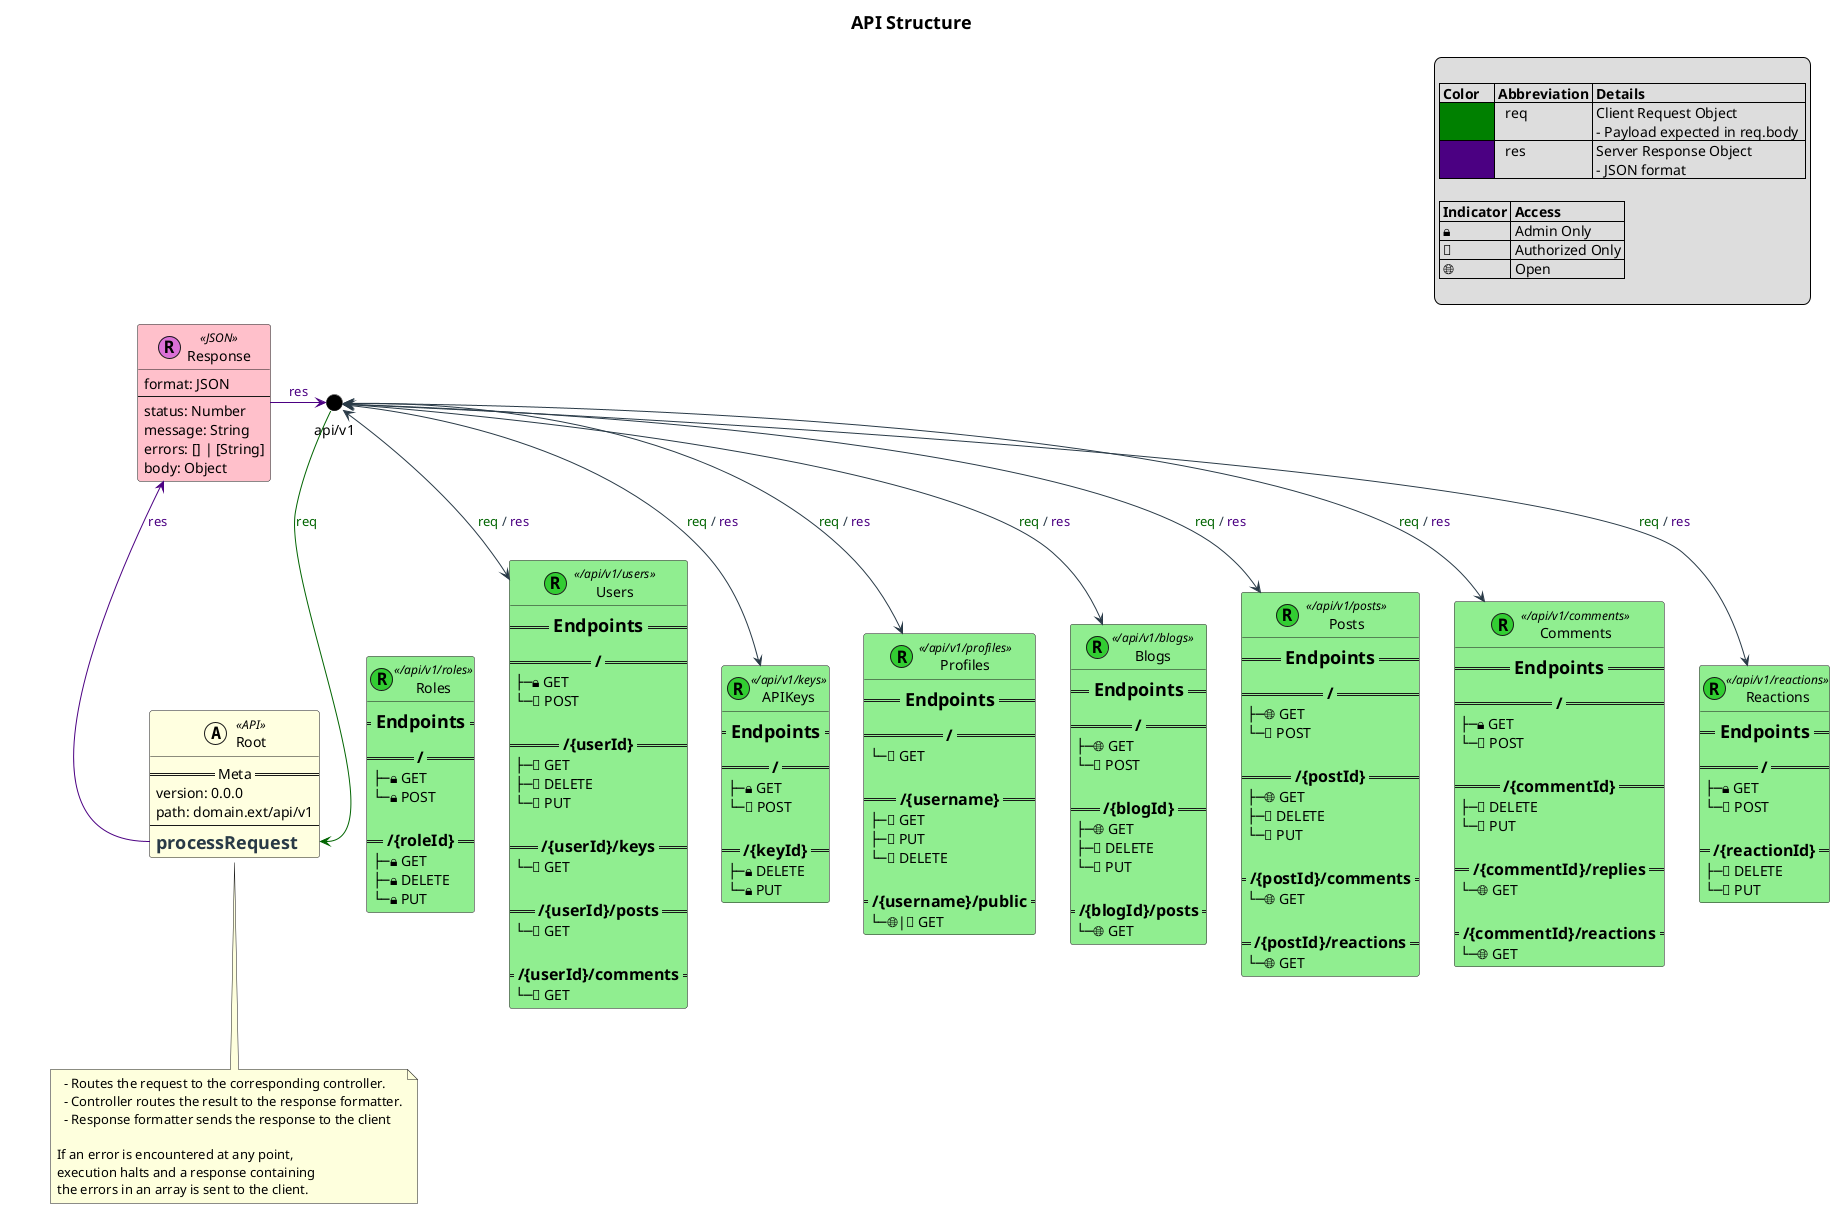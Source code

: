 @startuml

!function $resource($alias,$path) !return "class " + $alias + "<<(R,LimeGreen) "+"/api/v1/"+$path+">>" + "#LightGreen"
!function $seperator($text) !return "=="+"<U+0020>"+$text+"<U+0020>"+"=="

!$req_res_pipeline="#line:293A47;text:Black : <color DarkGreen> req <color 293A47>/<color Indigo> res "
!$req_line="#line:DarkGreen;text:DarkGreen : req"
!$res_line="#line:Indigo;text:Indigo : res"

title =API Structure

legend top right

|= Color    |= Abbreviation |= Details |
| <#008000> |   req         | Client Request Object\n - Payload expected in req.body  |
| <#4b0082> |   res         | Server Response Object\n - JSON format|

|= Indicator |= Access         |
| 🔒         | Admin Only      |
| 🔑         | Authorized Only |
| 🌐         | Open            |

endlegend

together {  

  class Root << (A,LightYellow) API >> #LightYellow {
    $seperator("Meta")
    version: 0.0.0
    path: domain.ext/api/v1
    --
    ==<color 293A47>processRequest
  }

  circle api/v1 #Black

  class Response << (R, Orchid) JSON>> #Pink {
    format: JSON
    --
    status: Number
    message: String
    errors: [] | [String]
    body: Object
  }
}

together {
  $resource(Users,"users") {
    =$seperator("Endpoints")
    ==$seperator("/")
      ├─🔒 GET 
      └─🔑 POST

    ==$seperator("/{userId}")
      ├─🔑 GET
      ├─🔑 DELETE 
      └─🔑 PUT
    
    ==$seperator("/{userId}/keys")
       └─🔑 GET

    ==$seperator("/{userId}/posts")
       └─🔑 GET

    ==$seperator("/{userId}/comments")
       └─🔑 GET
  }
  $resource(APIKeys,"keys") {
    =$seperator("Endpoints")
    ==$seperator("/")
      ├─🔒 GET 
      └─🔑 POST

    ==$seperator("/{keyId}")
      ├─🔒 DELETE 
      └─🔒 PUT
  }
  $resource(Profiles,"profiles"){
    =$seperator("Endpoints")
    ==$seperator("/")
      └─🔑 GET

    ==$seperator("/{username}")
      ├─🔑 GET
      ├─🔑 PUT
      └─🔑 DELETE

    ==$seperator("/{username}/public")
       └─🌐|🔑 GET
  }

  $resource(Blogs,"blogs") {
    =$seperator("Endpoints")
    ==$seperator("/")
      ├─🌐 GET 
      └─🔑 POST

    ==$seperator("/{blogId}")
      ├─🌐 GET
      ├─🔑 DELETE 
      └─🔑 PUT

    ==$seperator("/{blogId}/posts")
       └─🌐 GET 
  }

  $resource(Posts,"posts") {
    =$seperator("Endpoints")
    ==$seperator("/")
      ├─🌐 GET 
      └─🔑 POST

    ==$seperator("/{postId}")
      ├─🌐 GET
      ├─🔑 DELETE 
      └─🔑 PUT

    ==$seperator("/{postId}/comments")
       └─🌐 GET

    ==$seperator("/{postId}/reactions")
       └─🌐 GET
  }

  $resource(Comments,"comments") {
    =$seperator("Endpoints")
    ==$seperator("/")
      ├─🔒 GET 
      └─🔑 POST
    
    ==$seperator("/{commentId}")
      ├─🔑 DELETE 
      └─🔑 PUT

    ==$seperator("/{commentId}/replies")
       └─🌐 GET

    ==$seperator("/{commentId}/reactions")
       └─🌐 GET
  }

  $resource(Reactions,"reactions") {
    =$seperator("Endpoints")
    ==$seperator("/")
      ├─🔒 GET 
      └─🔑 POST

    ==$seperator("/{reactionId}")
      ├─🔑 DELETE 
      └─🔑 PUT
  }

    $resource(Roles,"roles") {
    =$seperator("Endpoints")
    ==$seperator("/")
      ├─🔒 GET 
      └─🔒 POST

    ==$seperator("/{roleId}")
      ├─🔒 GET
      ├─🔒 DELETE 
      └─🔒 PUT
  }
}

"api/v1" --> Root::processRequest $req_line
Root::processRequest --> Response $res_line
Response -> "api/v1" $res_line

"api/v1" <--> Users $req_res_pipeline
"api/v1" <--> APIKeys $req_res_pipeline
"api/v1" <--> Profiles $req_res_pipeline
"api/v1" <--> Blogs $req_res_pipeline
"api/v1" <--> Posts $req_res_pipeline
"api/v1" <--> Comments $req_res_pipeline
"api/v1" <--> Reactions $req_res_pipeline

note bottom of Root
  - Routes the request to the corresponding controller.
  - Controller routes the result to the response formatter.
  - Response formatter sends the response to the client

If an error is encountered at any point, 
execution halts and a response containing
the errors in an array is sent to the client.
endnote


@enduml